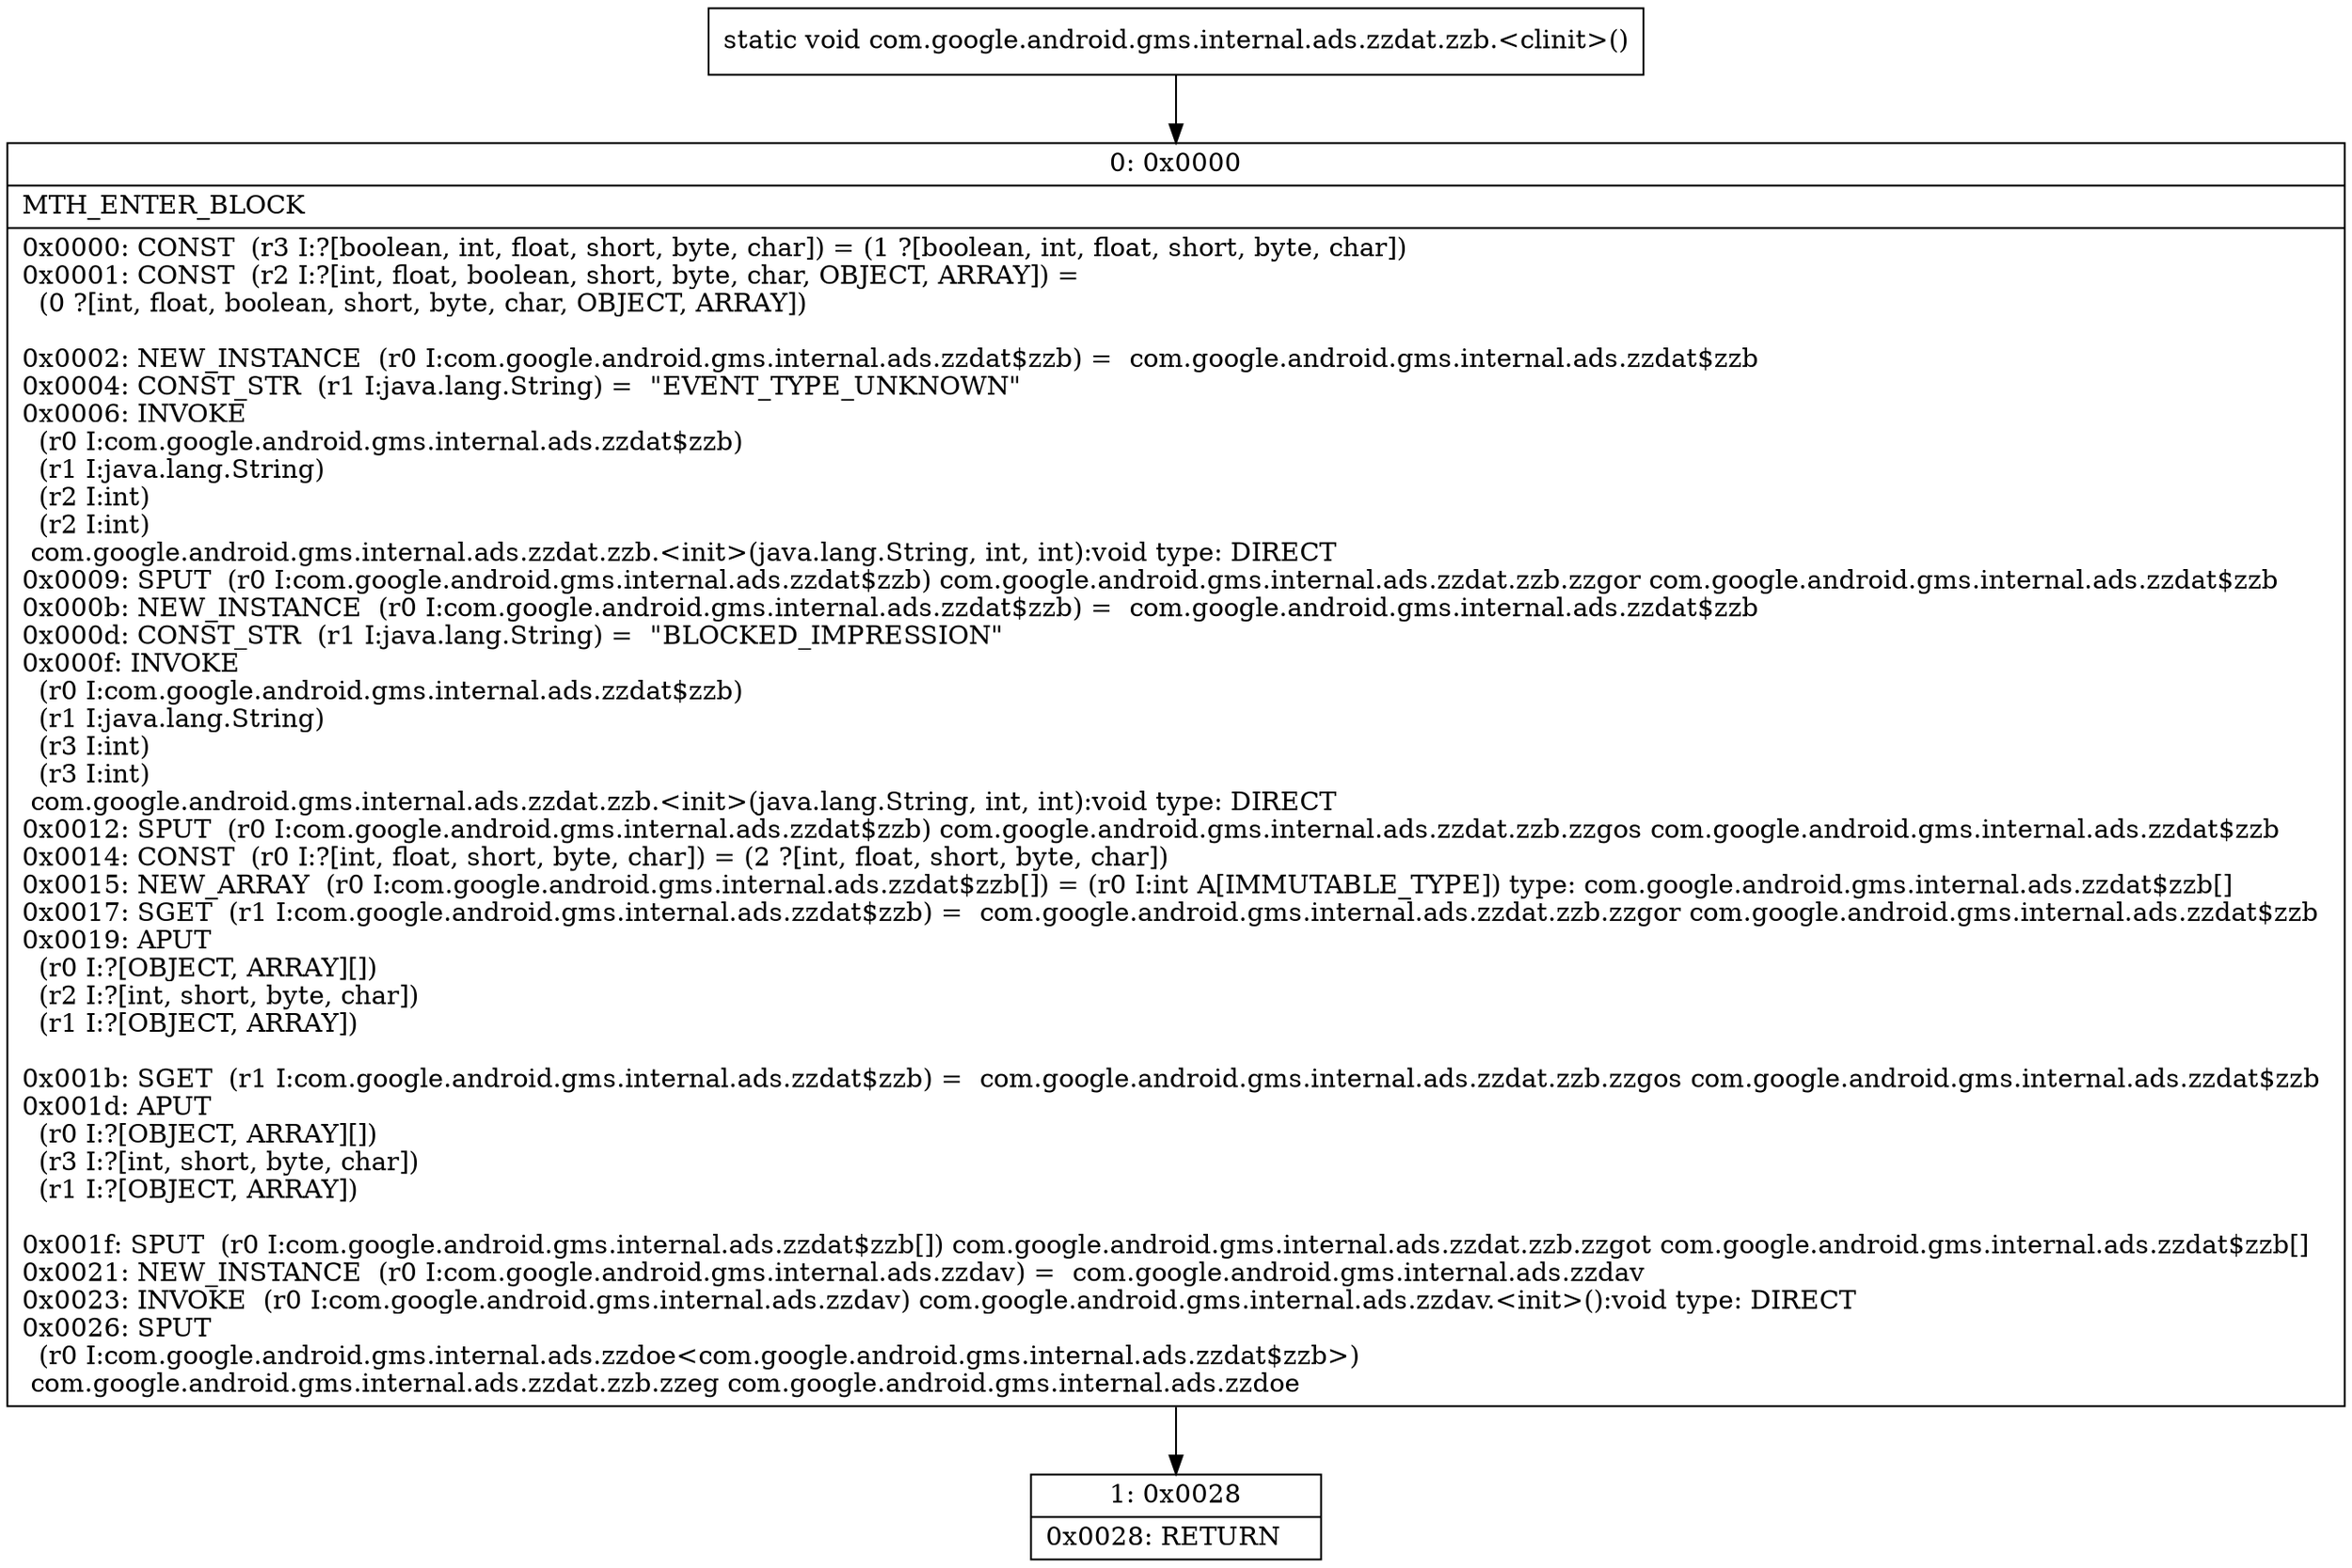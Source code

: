 digraph "CFG forcom.google.android.gms.internal.ads.zzdat.zzb.\<clinit\>()V" {
Node_0 [shape=record,label="{0\:\ 0x0000|MTH_ENTER_BLOCK\l|0x0000: CONST  (r3 I:?[boolean, int, float, short, byte, char]) = (1 ?[boolean, int, float, short, byte, char]) \l0x0001: CONST  (r2 I:?[int, float, boolean, short, byte, char, OBJECT, ARRAY]) = \l  (0 ?[int, float, boolean, short, byte, char, OBJECT, ARRAY])\l \l0x0002: NEW_INSTANCE  (r0 I:com.google.android.gms.internal.ads.zzdat$zzb) =  com.google.android.gms.internal.ads.zzdat$zzb \l0x0004: CONST_STR  (r1 I:java.lang.String) =  \"EVENT_TYPE_UNKNOWN\" \l0x0006: INVOKE  \l  (r0 I:com.google.android.gms.internal.ads.zzdat$zzb)\l  (r1 I:java.lang.String)\l  (r2 I:int)\l  (r2 I:int)\l com.google.android.gms.internal.ads.zzdat.zzb.\<init\>(java.lang.String, int, int):void type: DIRECT \l0x0009: SPUT  (r0 I:com.google.android.gms.internal.ads.zzdat$zzb) com.google.android.gms.internal.ads.zzdat.zzb.zzgor com.google.android.gms.internal.ads.zzdat$zzb \l0x000b: NEW_INSTANCE  (r0 I:com.google.android.gms.internal.ads.zzdat$zzb) =  com.google.android.gms.internal.ads.zzdat$zzb \l0x000d: CONST_STR  (r1 I:java.lang.String) =  \"BLOCKED_IMPRESSION\" \l0x000f: INVOKE  \l  (r0 I:com.google.android.gms.internal.ads.zzdat$zzb)\l  (r1 I:java.lang.String)\l  (r3 I:int)\l  (r3 I:int)\l com.google.android.gms.internal.ads.zzdat.zzb.\<init\>(java.lang.String, int, int):void type: DIRECT \l0x0012: SPUT  (r0 I:com.google.android.gms.internal.ads.zzdat$zzb) com.google.android.gms.internal.ads.zzdat.zzb.zzgos com.google.android.gms.internal.ads.zzdat$zzb \l0x0014: CONST  (r0 I:?[int, float, short, byte, char]) = (2 ?[int, float, short, byte, char]) \l0x0015: NEW_ARRAY  (r0 I:com.google.android.gms.internal.ads.zzdat$zzb[]) = (r0 I:int A[IMMUTABLE_TYPE]) type: com.google.android.gms.internal.ads.zzdat$zzb[] \l0x0017: SGET  (r1 I:com.google.android.gms.internal.ads.zzdat$zzb) =  com.google.android.gms.internal.ads.zzdat.zzb.zzgor com.google.android.gms.internal.ads.zzdat$zzb \l0x0019: APUT  \l  (r0 I:?[OBJECT, ARRAY][])\l  (r2 I:?[int, short, byte, char])\l  (r1 I:?[OBJECT, ARRAY])\l \l0x001b: SGET  (r1 I:com.google.android.gms.internal.ads.zzdat$zzb) =  com.google.android.gms.internal.ads.zzdat.zzb.zzgos com.google.android.gms.internal.ads.zzdat$zzb \l0x001d: APUT  \l  (r0 I:?[OBJECT, ARRAY][])\l  (r3 I:?[int, short, byte, char])\l  (r1 I:?[OBJECT, ARRAY])\l \l0x001f: SPUT  (r0 I:com.google.android.gms.internal.ads.zzdat$zzb[]) com.google.android.gms.internal.ads.zzdat.zzb.zzgot com.google.android.gms.internal.ads.zzdat$zzb[] \l0x0021: NEW_INSTANCE  (r0 I:com.google.android.gms.internal.ads.zzdav) =  com.google.android.gms.internal.ads.zzdav \l0x0023: INVOKE  (r0 I:com.google.android.gms.internal.ads.zzdav) com.google.android.gms.internal.ads.zzdav.\<init\>():void type: DIRECT \l0x0026: SPUT  \l  (r0 I:com.google.android.gms.internal.ads.zzdoe\<com.google.android.gms.internal.ads.zzdat$zzb\>)\l com.google.android.gms.internal.ads.zzdat.zzb.zzeg com.google.android.gms.internal.ads.zzdoe \l}"];
Node_1 [shape=record,label="{1\:\ 0x0028|0x0028: RETURN   \l}"];
MethodNode[shape=record,label="{static void com.google.android.gms.internal.ads.zzdat.zzb.\<clinit\>() }"];
MethodNode -> Node_0;
Node_0 -> Node_1;
}

